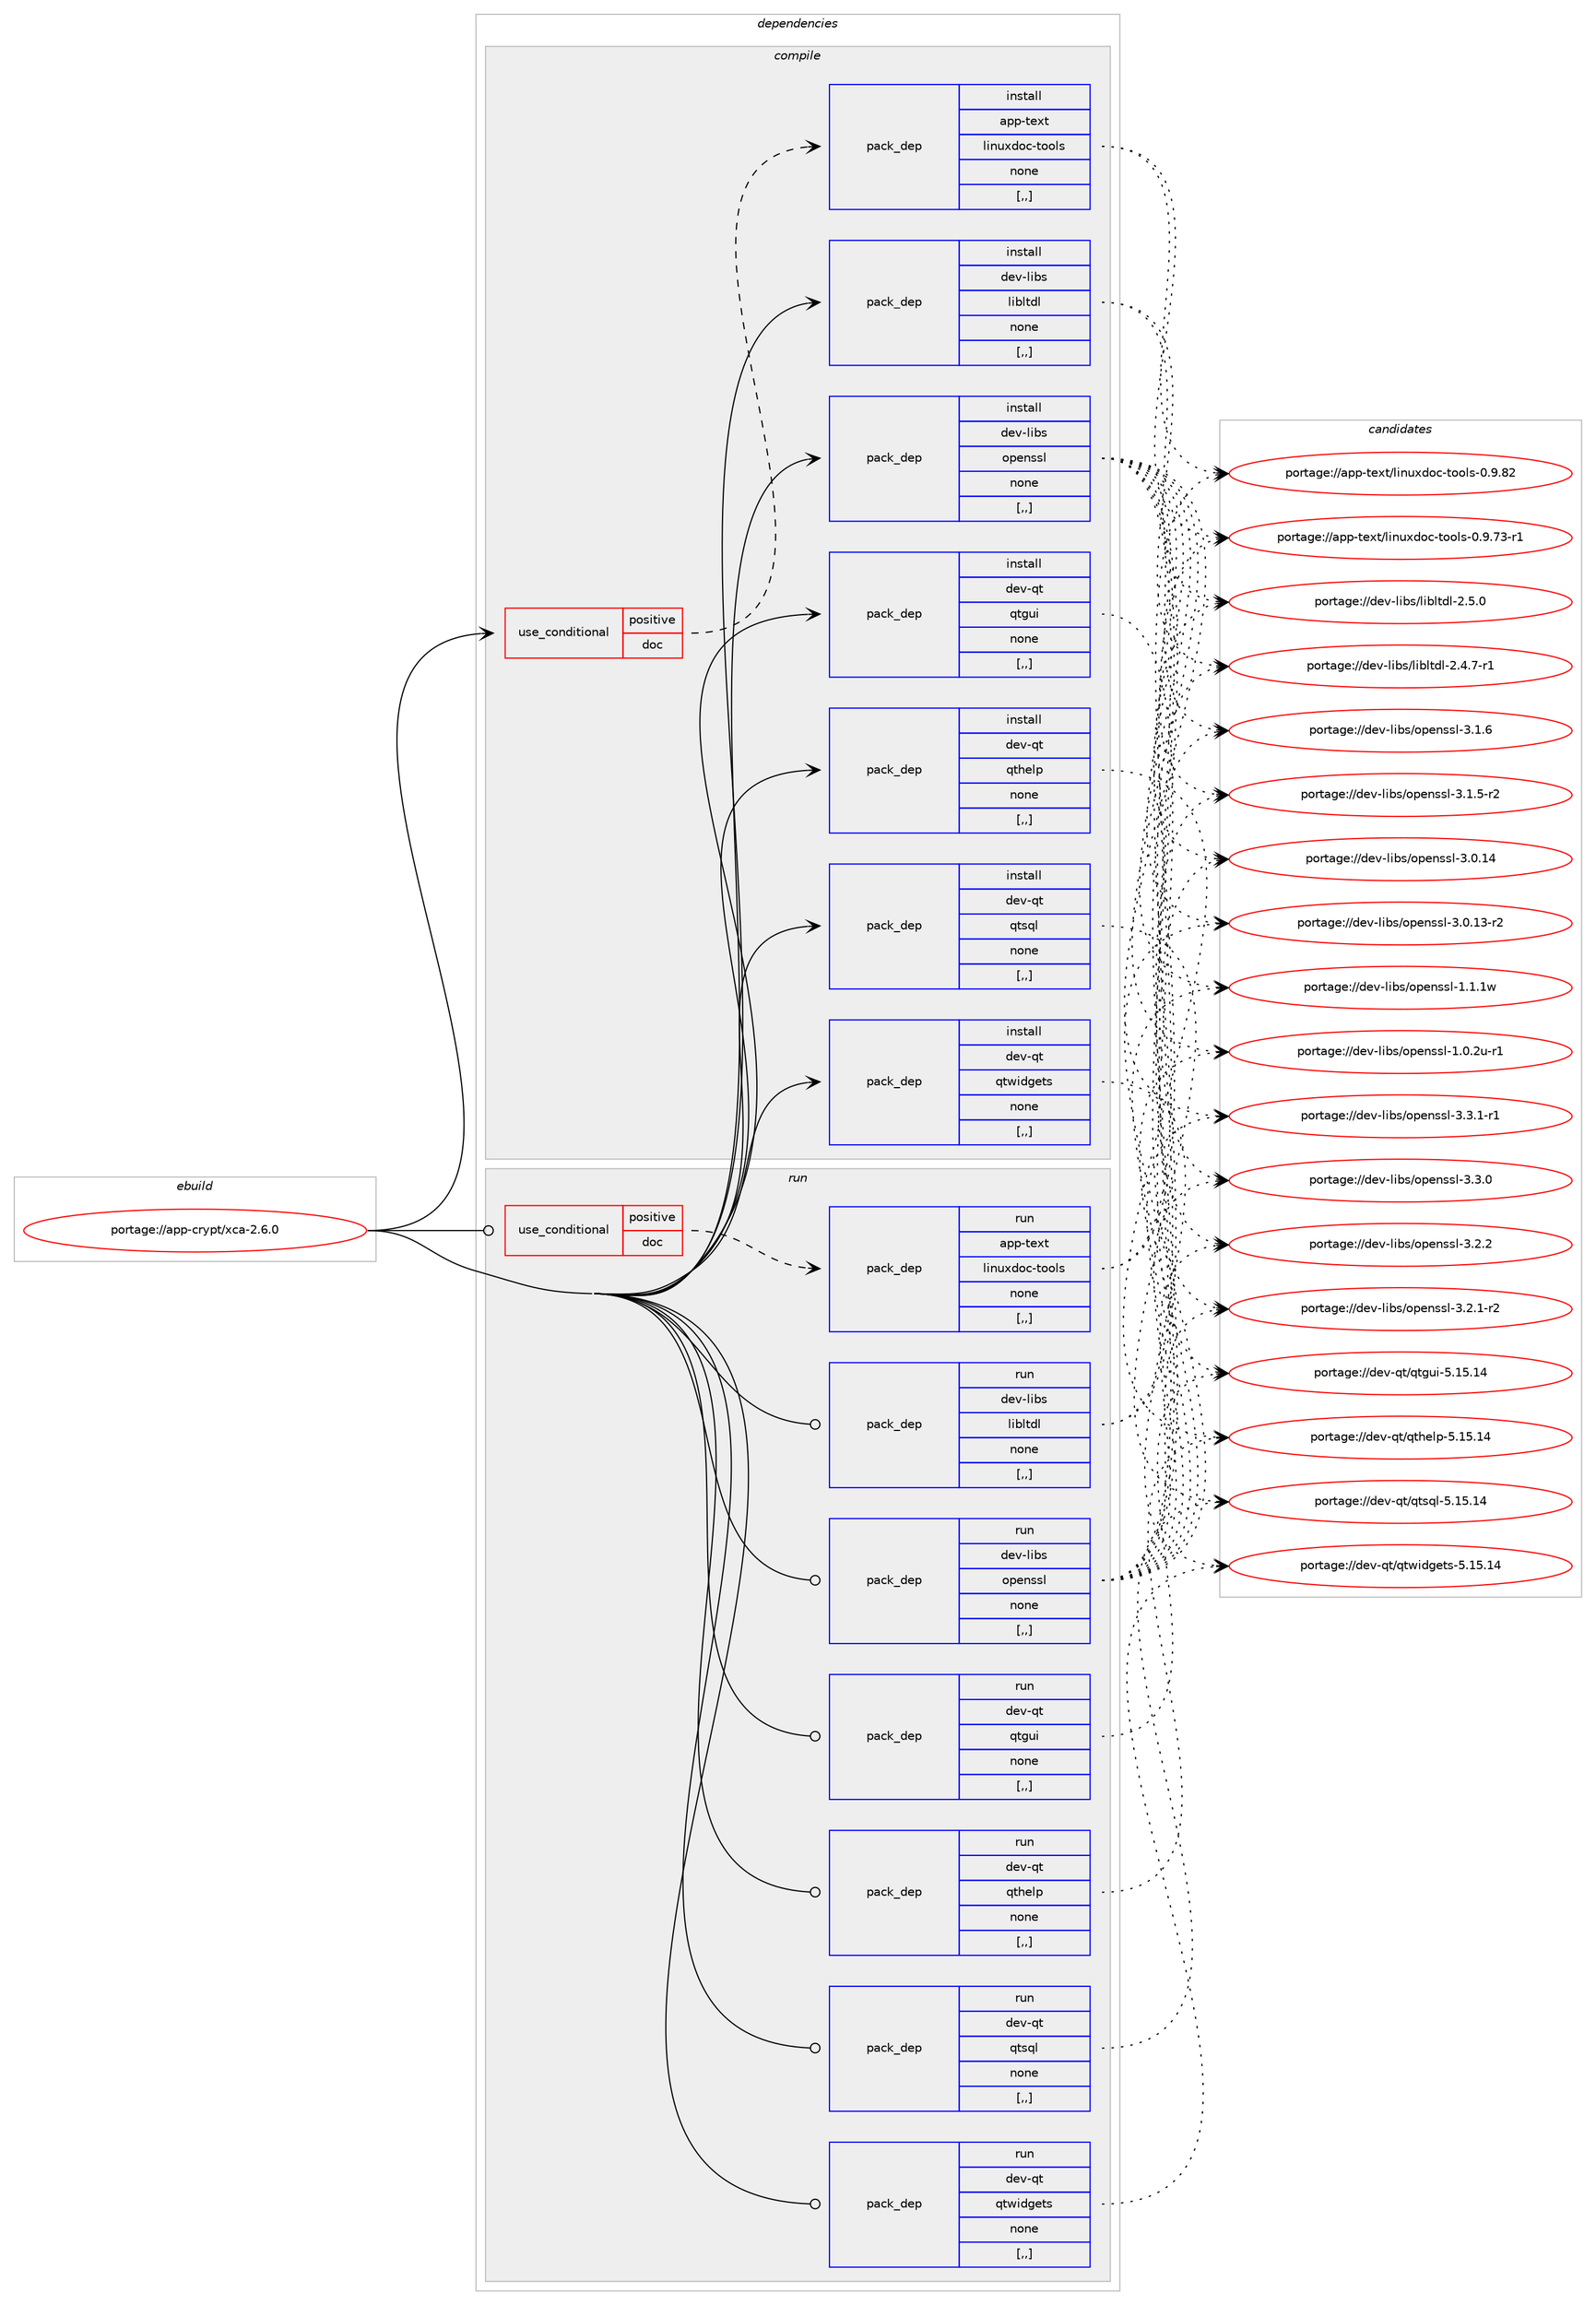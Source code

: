 digraph prolog {

# *************
# Graph options
# *************

newrank=true;
concentrate=true;
compound=true;
graph [rankdir=LR,fontname=Helvetica,fontsize=10,ranksep=1.5];#, ranksep=2.5, nodesep=0.2];
edge  [arrowhead=vee];
node  [fontname=Helvetica,fontsize=10];

# **********
# The ebuild
# **********

subgraph cluster_leftcol {
color=gray;
label=<<i>ebuild</i>>;
id [label="portage://app-crypt/xca-2.6.0", color=red, width=4, href="../app-crypt/xca-2.6.0.svg"];
}

# ****************
# The dependencies
# ****************

subgraph cluster_midcol {
color=gray;
label=<<i>dependencies</i>>;
subgraph cluster_compile {
fillcolor="#eeeeee";
style=filled;
label=<<i>compile</i>>;
subgraph cond3860 {
dependency14719 [label=<<TABLE BORDER="0" CELLBORDER="1" CELLSPACING="0" CELLPADDING="4"><TR><TD ROWSPAN="3" CELLPADDING="10">use_conditional</TD></TR><TR><TD>positive</TD></TR><TR><TD>doc</TD></TR></TABLE>>, shape=none, color=red];
subgraph pack10769 {
dependency14720 [label=<<TABLE BORDER="0" CELLBORDER="1" CELLSPACING="0" CELLPADDING="4" WIDTH="220"><TR><TD ROWSPAN="6" CELLPADDING="30">pack_dep</TD></TR><TR><TD WIDTH="110">install</TD></TR><TR><TD>app-text</TD></TR><TR><TD>linuxdoc-tools</TD></TR><TR><TD>none</TD></TR><TR><TD>[,,]</TD></TR></TABLE>>, shape=none, color=blue];
}
dependency14719:e -> dependency14720:w [weight=20,style="dashed",arrowhead="vee"];
}
id:e -> dependency14719:w [weight=20,style="solid",arrowhead="vee"];
subgraph pack10770 {
dependency14721 [label=<<TABLE BORDER="0" CELLBORDER="1" CELLSPACING="0" CELLPADDING="4" WIDTH="220"><TR><TD ROWSPAN="6" CELLPADDING="30">pack_dep</TD></TR><TR><TD WIDTH="110">install</TD></TR><TR><TD>dev-libs</TD></TR><TR><TD>libltdl</TD></TR><TR><TD>none</TD></TR><TR><TD>[,,]</TD></TR></TABLE>>, shape=none, color=blue];
}
id:e -> dependency14721:w [weight=20,style="solid",arrowhead="vee"];
subgraph pack10771 {
dependency14722 [label=<<TABLE BORDER="0" CELLBORDER="1" CELLSPACING="0" CELLPADDING="4" WIDTH="220"><TR><TD ROWSPAN="6" CELLPADDING="30">pack_dep</TD></TR><TR><TD WIDTH="110">install</TD></TR><TR><TD>dev-libs</TD></TR><TR><TD>openssl</TD></TR><TR><TD>none</TD></TR><TR><TD>[,,]</TD></TR></TABLE>>, shape=none, color=blue];
}
id:e -> dependency14722:w [weight=20,style="solid",arrowhead="vee"];
subgraph pack10772 {
dependency14723 [label=<<TABLE BORDER="0" CELLBORDER="1" CELLSPACING="0" CELLPADDING="4" WIDTH="220"><TR><TD ROWSPAN="6" CELLPADDING="30">pack_dep</TD></TR><TR><TD WIDTH="110">install</TD></TR><TR><TD>dev-qt</TD></TR><TR><TD>qtgui</TD></TR><TR><TD>none</TD></TR><TR><TD>[,,]</TD></TR></TABLE>>, shape=none, color=blue];
}
id:e -> dependency14723:w [weight=20,style="solid",arrowhead="vee"];
subgraph pack10773 {
dependency14724 [label=<<TABLE BORDER="0" CELLBORDER="1" CELLSPACING="0" CELLPADDING="4" WIDTH="220"><TR><TD ROWSPAN="6" CELLPADDING="30">pack_dep</TD></TR><TR><TD WIDTH="110">install</TD></TR><TR><TD>dev-qt</TD></TR><TR><TD>qthelp</TD></TR><TR><TD>none</TD></TR><TR><TD>[,,]</TD></TR></TABLE>>, shape=none, color=blue];
}
id:e -> dependency14724:w [weight=20,style="solid",arrowhead="vee"];
subgraph pack10774 {
dependency14725 [label=<<TABLE BORDER="0" CELLBORDER="1" CELLSPACING="0" CELLPADDING="4" WIDTH="220"><TR><TD ROWSPAN="6" CELLPADDING="30">pack_dep</TD></TR><TR><TD WIDTH="110">install</TD></TR><TR><TD>dev-qt</TD></TR><TR><TD>qtsql</TD></TR><TR><TD>none</TD></TR><TR><TD>[,,]</TD></TR></TABLE>>, shape=none, color=blue];
}
id:e -> dependency14725:w [weight=20,style="solid",arrowhead="vee"];
subgraph pack10775 {
dependency14726 [label=<<TABLE BORDER="0" CELLBORDER="1" CELLSPACING="0" CELLPADDING="4" WIDTH="220"><TR><TD ROWSPAN="6" CELLPADDING="30">pack_dep</TD></TR><TR><TD WIDTH="110">install</TD></TR><TR><TD>dev-qt</TD></TR><TR><TD>qtwidgets</TD></TR><TR><TD>none</TD></TR><TR><TD>[,,]</TD></TR></TABLE>>, shape=none, color=blue];
}
id:e -> dependency14726:w [weight=20,style="solid",arrowhead="vee"];
}
subgraph cluster_compileandrun {
fillcolor="#eeeeee";
style=filled;
label=<<i>compile and run</i>>;
}
subgraph cluster_run {
fillcolor="#eeeeee";
style=filled;
label=<<i>run</i>>;
subgraph cond3861 {
dependency14727 [label=<<TABLE BORDER="0" CELLBORDER="1" CELLSPACING="0" CELLPADDING="4"><TR><TD ROWSPAN="3" CELLPADDING="10">use_conditional</TD></TR><TR><TD>positive</TD></TR><TR><TD>doc</TD></TR></TABLE>>, shape=none, color=red];
subgraph pack10776 {
dependency14728 [label=<<TABLE BORDER="0" CELLBORDER="1" CELLSPACING="0" CELLPADDING="4" WIDTH="220"><TR><TD ROWSPAN="6" CELLPADDING="30">pack_dep</TD></TR><TR><TD WIDTH="110">run</TD></TR><TR><TD>app-text</TD></TR><TR><TD>linuxdoc-tools</TD></TR><TR><TD>none</TD></TR><TR><TD>[,,]</TD></TR></TABLE>>, shape=none, color=blue];
}
dependency14727:e -> dependency14728:w [weight=20,style="dashed",arrowhead="vee"];
}
id:e -> dependency14727:w [weight=20,style="solid",arrowhead="odot"];
subgraph pack10777 {
dependency14729 [label=<<TABLE BORDER="0" CELLBORDER="1" CELLSPACING="0" CELLPADDING="4" WIDTH="220"><TR><TD ROWSPAN="6" CELLPADDING="30">pack_dep</TD></TR><TR><TD WIDTH="110">run</TD></TR><TR><TD>dev-libs</TD></TR><TR><TD>libltdl</TD></TR><TR><TD>none</TD></TR><TR><TD>[,,]</TD></TR></TABLE>>, shape=none, color=blue];
}
id:e -> dependency14729:w [weight=20,style="solid",arrowhead="odot"];
subgraph pack10778 {
dependency14730 [label=<<TABLE BORDER="0" CELLBORDER="1" CELLSPACING="0" CELLPADDING="4" WIDTH="220"><TR><TD ROWSPAN="6" CELLPADDING="30">pack_dep</TD></TR><TR><TD WIDTH="110">run</TD></TR><TR><TD>dev-libs</TD></TR><TR><TD>openssl</TD></TR><TR><TD>none</TD></TR><TR><TD>[,,]</TD></TR></TABLE>>, shape=none, color=blue];
}
id:e -> dependency14730:w [weight=20,style="solid",arrowhead="odot"];
subgraph pack10779 {
dependency14731 [label=<<TABLE BORDER="0" CELLBORDER="1" CELLSPACING="0" CELLPADDING="4" WIDTH="220"><TR><TD ROWSPAN="6" CELLPADDING="30">pack_dep</TD></TR><TR><TD WIDTH="110">run</TD></TR><TR><TD>dev-qt</TD></TR><TR><TD>qtgui</TD></TR><TR><TD>none</TD></TR><TR><TD>[,,]</TD></TR></TABLE>>, shape=none, color=blue];
}
id:e -> dependency14731:w [weight=20,style="solid",arrowhead="odot"];
subgraph pack10780 {
dependency14732 [label=<<TABLE BORDER="0" CELLBORDER="1" CELLSPACING="0" CELLPADDING="4" WIDTH="220"><TR><TD ROWSPAN="6" CELLPADDING="30">pack_dep</TD></TR><TR><TD WIDTH="110">run</TD></TR><TR><TD>dev-qt</TD></TR><TR><TD>qthelp</TD></TR><TR><TD>none</TD></TR><TR><TD>[,,]</TD></TR></TABLE>>, shape=none, color=blue];
}
id:e -> dependency14732:w [weight=20,style="solid",arrowhead="odot"];
subgraph pack10781 {
dependency14733 [label=<<TABLE BORDER="0" CELLBORDER="1" CELLSPACING="0" CELLPADDING="4" WIDTH="220"><TR><TD ROWSPAN="6" CELLPADDING="30">pack_dep</TD></TR><TR><TD WIDTH="110">run</TD></TR><TR><TD>dev-qt</TD></TR><TR><TD>qtsql</TD></TR><TR><TD>none</TD></TR><TR><TD>[,,]</TD></TR></TABLE>>, shape=none, color=blue];
}
id:e -> dependency14733:w [weight=20,style="solid",arrowhead="odot"];
subgraph pack10782 {
dependency14734 [label=<<TABLE BORDER="0" CELLBORDER="1" CELLSPACING="0" CELLPADDING="4" WIDTH="220"><TR><TD ROWSPAN="6" CELLPADDING="30">pack_dep</TD></TR><TR><TD WIDTH="110">run</TD></TR><TR><TD>dev-qt</TD></TR><TR><TD>qtwidgets</TD></TR><TR><TD>none</TD></TR><TR><TD>[,,]</TD></TR></TABLE>>, shape=none, color=blue];
}
id:e -> dependency14734:w [weight=20,style="solid",arrowhead="odot"];
}
}

# **************
# The candidates
# **************

subgraph cluster_choices {
rank=same;
color=gray;
label=<<i>candidates</i>>;

subgraph choice10769 {
color=black;
nodesep=1;
choice971121124511610112011647108105110117120100111994511611111110811545484657465650 [label="portage://app-text/linuxdoc-tools-0.9.82", color=red, width=4,href="../app-text/linuxdoc-tools-0.9.82.svg"];
choice9711211245116101120116471081051101171201001119945116111111108115454846574655514511449 [label="portage://app-text/linuxdoc-tools-0.9.73-r1", color=red, width=4,href="../app-text/linuxdoc-tools-0.9.73-r1.svg"];
dependency14720:e -> choice971121124511610112011647108105110117120100111994511611111110811545484657465650:w [style=dotted,weight="100"];
dependency14720:e -> choice9711211245116101120116471081051101171201001119945116111111108115454846574655514511449:w [style=dotted,weight="100"];
}
subgraph choice10770 {
color=black;
nodesep=1;
choice10010111845108105981154710810598108116100108455046534648 [label="portage://dev-libs/libltdl-2.5.0", color=red, width=4,href="../dev-libs/libltdl-2.5.0.svg"];
choice100101118451081059811547108105981081161001084550465246554511449 [label="portage://dev-libs/libltdl-2.4.7-r1", color=red, width=4,href="../dev-libs/libltdl-2.4.7-r1.svg"];
dependency14721:e -> choice10010111845108105981154710810598108116100108455046534648:w [style=dotted,weight="100"];
dependency14721:e -> choice100101118451081059811547108105981081161001084550465246554511449:w [style=dotted,weight="100"];
}
subgraph choice10771 {
color=black;
nodesep=1;
choice1001011184510810598115471111121011101151151084551465146494511449 [label="portage://dev-libs/openssl-3.3.1-r1", color=red, width=4,href="../dev-libs/openssl-3.3.1-r1.svg"];
choice100101118451081059811547111112101110115115108455146514648 [label="portage://dev-libs/openssl-3.3.0", color=red, width=4,href="../dev-libs/openssl-3.3.0.svg"];
choice100101118451081059811547111112101110115115108455146504650 [label="portage://dev-libs/openssl-3.2.2", color=red, width=4,href="../dev-libs/openssl-3.2.2.svg"];
choice1001011184510810598115471111121011101151151084551465046494511450 [label="portage://dev-libs/openssl-3.2.1-r2", color=red, width=4,href="../dev-libs/openssl-3.2.1-r2.svg"];
choice100101118451081059811547111112101110115115108455146494654 [label="portage://dev-libs/openssl-3.1.6", color=red, width=4,href="../dev-libs/openssl-3.1.6.svg"];
choice1001011184510810598115471111121011101151151084551464946534511450 [label="portage://dev-libs/openssl-3.1.5-r2", color=red, width=4,href="../dev-libs/openssl-3.1.5-r2.svg"];
choice10010111845108105981154711111210111011511510845514648464952 [label="portage://dev-libs/openssl-3.0.14", color=red, width=4,href="../dev-libs/openssl-3.0.14.svg"];
choice100101118451081059811547111112101110115115108455146484649514511450 [label="portage://dev-libs/openssl-3.0.13-r2", color=red, width=4,href="../dev-libs/openssl-3.0.13-r2.svg"];
choice100101118451081059811547111112101110115115108454946494649119 [label="portage://dev-libs/openssl-1.1.1w", color=red, width=4,href="../dev-libs/openssl-1.1.1w.svg"];
choice1001011184510810598115471111121011101151151084549464846501174511449 [label="portage://dev-libs/openssl-1.0.2u-r1", color=red, width=4,href="../dev-libs/openssl-1.0.2u-r1.svg"];
dependency14722:e -> choice1001011184510810598115471111121011101151151084551465146494511449:w [style=dotted,weight="100"];
dependency14722:e -> choice100101118451081059811547111112101110115115108455146514648:w [style=dotted,weight="100"];
dependency14722:e -> choice100101118451081059811547111112101110115115108455146504650:w [style=dotted,weight="100"];
dependency14722:e -> choice1001011184510810598115471111121011101151151084551465046494511450:w [style=dotted,weight="100"];
dependency14722:e -> choice100101118451081059811547111112101110115115108455146494654:w [style=dotted,weight="100"];
dependency14722:e -> choice1001011184510810598115471111121011101151151084551464946534511450:w [style=dotted,weight="100"];
dependency14722:e -> choice10010111845108105981154711111210111011511510845514648464952:w [style=dotted,weight="100"];
dependency14722:e -> choice100101118451081059811547111112101110115115108455146484649514511450:w [style=dotted,weight="100"];
dependency14722:e -> choice100101118451081059811547111112101110115115108454946494649119:w [style=dotted,weight="100"];
dependency14722:e -> choice1001011184510810598115471111121011101151151084549464846501174511449:w [style=dotted,weight="100"];
}
subgraph choice10772 {
color=black;
nodesep=1;
choice10010111845113116471131161031171054553464953464952 [label="portage://dev-qt/qtgui-5.15.14", color=red, width=4,href="../dev-qt/qtgui-5.15.14.svg"];
dependency14723:e -> choice10010111845113116471131161031171054553464953464952:w [style=dotted,weight="100"];
}
subgraph choice10773 {
color=black;
nodesep=1;
choice10010111845113116471131161041011081124553464953464952 [label="portage://dev-qt/qthelp-5.15.14", color=red, width=4,href="../dev-qt/qthelp-5.15.14.svg"];
dependency14724:e -> choice10010111845113116471131161041011081124553464953464952:w [style=dotted,weight="100"];
}
subgraph choice10774 {
color=black;
nodesep=1;
choice10010111845113116471131161151131084553464953464952 [label="portage://dev-qt/qtsql-5.15.14", color=red, width=4,href="../dev-qt/qtsql-5.15.14.svg"];
dependency14725:e -> choice10010111845113116471131161151131084553464953464952:w [style=dotted,weight="100"];
}
subgraph choice10775 {
color=black;
nodesep=1;
choice10010111845113116471131161191051001031011161154553464953464952 [label="portage://dev-qt/qtwidgets-5.15.14", color=red, width=4,href="../dev-qt/qtwidgets-5.15.14.svg"];
dependency14726:e -> choice10010111845113116471131161191051001031011161154553464953464952:w [style=dotted,weight="100"];
}
subgraph choice10776 {
color=black;
nodesep=1;
choice971121124511610112011647108105110117120100111994511611111110811545484657465650 [label="portage://app-text/linuxdoc-tools-0.9.82", color=red, width=4,href="../app-text/linuxdoc-tools-0.9.82.svg"];
choice9711211245116101120116471081051101171201001119945116111111108115454846574655514511449 [label="portage://app-text/linuxdoc-tools-0.9.73-r1", color=red, width=4,href="../app-text/linuxdoc-tools-0.9.73-r1.svg"];
dependency14728:e -> choice971121124511610112011647108105110117120100111994511611111110811545484657465650:w [style=dotted,weight="100"];
dependency14728:e -> choice9711211245116101120116471081051101171201001119945116111111108115454846574655514511449:w [style=dotted,weight="100"];
}
subgraph choice10777 {
color=black;
nodesep=1;
choice10010111845108105981154710810598108116100108455046534648 [label="portage://dev-libs/libltdl-2.5.0", color=red, width=4,href="../dev-libs/libltdl-2.5.0.svg"];
choice100101118451081059811547108105981081161001084550465246554511449 [label="portage://dev-libs/libltdl-2.4.7-r1", color=red, width=4,href="../dev-libs/libltdl-2.4.7-r1.svg"];
dependency14729:e -> choice10010111845108105981154710810598108116100108455046534648:w [style=dotted,weight="100"];
dependency14729:e -> choice100101118451081059811547108105981081161001084550465246554511449:w [style=dotted,weight="100"];
}
subgraph choice10778 {
color=black;
nodesep=1;
choice1001011184510810598115471111121011101151151084551465146494511449 [label="portage://dev-libs/openssl-3.3.1-r1", color=red, width=4,href="../dev-libs/openssl-3.3.1-r1.svg"];
choice100101118451081059811547111112101110115115108455146514648 [label="portage://dev-libs/openssl-3.3.0", color=red, width=4,href="../dev-libs/openssl-3.3.0.svg"];
choice100101118451081059811547111112101110115115108455146504650 [label="portage://dev-libs/openssl-3.2.2", color=red, width=4,href="../dev-libs/openssl-3.2.2.svg"];
choice1001011184510810598115471111121011101151151084551465046494511450 [label="portage://dev-libs/openssl-3.2.1-r2", color=red, width=4,href="../dev-libs/openssl-3.2.1-r2.svg"];
choice100101118451081059811547111112101110115115108455146494654 [label="portage://dev-libs/openssl-3.1.6", color=red, width=4,href="../dev-libs/openssl-3.1.6.svg"];
choice1001011184510810598115471111121011101151151084551464946534511450 [label="portage://dev-libs/openssl-3.1.5-r2", color=red, width=4,href="../dev-libs/openssl-3.1.5-r2.svg"];
choice10010111845108105981154711111210111011511510845514648464952 [label="portage://dev-libs/openssl-3.0.14", color=red, width=4,href="../dev-libs/openssl-3.0.14.svg"];
choice100101118451081059811547111112101110115115108455146484649514511450 [label="portage://dev-libs/openssl-3.0.13-r2", color=red, width=4,href="../dev-libs/openssl-3.0.13-r2.svg"];
choice100101118451081059811547111112101110115115108454946494649119 [label="portage://dev-libs/openssl-1.1.1w", color=red, width=4,href="../dev-libs/openssl-1.1.1w.svg"];
choice1001011184510810598115471111121011101151151084549464846501174511449 [label="portage://dev-libs/openssl-1.0.2u-r1", color=red, width=4,href="../dev-libs/openssl-1.0.2u-r1.svg"];
dependency14730:e -> choice1001011184510810598115471111121011101151151084551465146494511449:w [style=dotted,weight="100"];
dependency14730:e -> choice100101118451081059811547111112101110115115108455146514648:w [style=dotted,weight="100"];
dependency14730:e -> choice100101118451081059811547111112101110115115108455146504650:w [style=dotted,weight="100"];
dependency14730:e -> choice1001011184510810598115471111121011101151151084551465046494511450:w [style=dotted,weight="100"];
dependency14730:e -> choice100101118451081059811547111112101110115115108455146494654:w [style=dotted,weight="100"];
dependency14730:e -> choice1001011184510810598115471111121011101151151084551464946534511450:w [style=dotted,weight="100"];
dependency14730:e -> choice10010111845108105981154711111210111011511510845514648464952:w [style=dotted,weight="100"];
dependency14730:e -> choice100101118451081059811547111112101110115115108455146484649514511450:w [style=dotted,weight="100"];
dependency14730:e -> choice100101118451081059811547111112101110115115108454946494649119:w [style=dotted,weight="100"];
dependency14730:e -> choice1001011184510810598115471111121011101151151084549464846501174511449:w [style=dotted,weight="100"];
}
subgraph choice10779 {
color=black;
nodesep=1;
choice10010111845113116471131161031171054553464953464952 [label="portage://dev-qt/qtgui-5.15.14", color=red, width=4,href="../dev-qt/qtgui-5.15.14.svg"];
dependency14731:e -> choice10010111845113116471131161031171054553464953464952:w [style=dotted,weight="100"];
}
subgraph choice10780 {
color=black;
nodesep=1;
choice10010111845113116471131161041011081124553464953464952 [label="portage://dev-qt/qthelp-5.15.14", color=red, width=4,href="../dev-qt/qthelp-5.15.14.svg"];
dependency14732:e -> choice10010111845113116471131161041011081124553464953464952:w [style=dotted,weight="100"];
}
subgraph choice10781 {
color=black;
nodesep=1;
choice10010111845113116471131161151131084553464953464952 [label="portage://dev-qt/qtsql-5.15.14", color=red, width=4,href="../dev-qt/qtsql-5.15.14.svg"];
dependency14733:e -> choice10010111845113116471131161151131084553464953464952:w [style=dotted,weight="100"];
}
subgraph choice10782 {
color=black;
nodesep=1;
choice10010111845113116471131161191051001031011161154553464953464952 [label="portage://dev-qt/qtwidgets-5.15.14", color=red, width=4,href="../dev-qt/qtwidgets-5.15.14.svg"];
dependency14734:e -> choice10010111845113116471131161191051001031011161154553464953464952:w [style=dotted,weight="100"];
}
}

}
